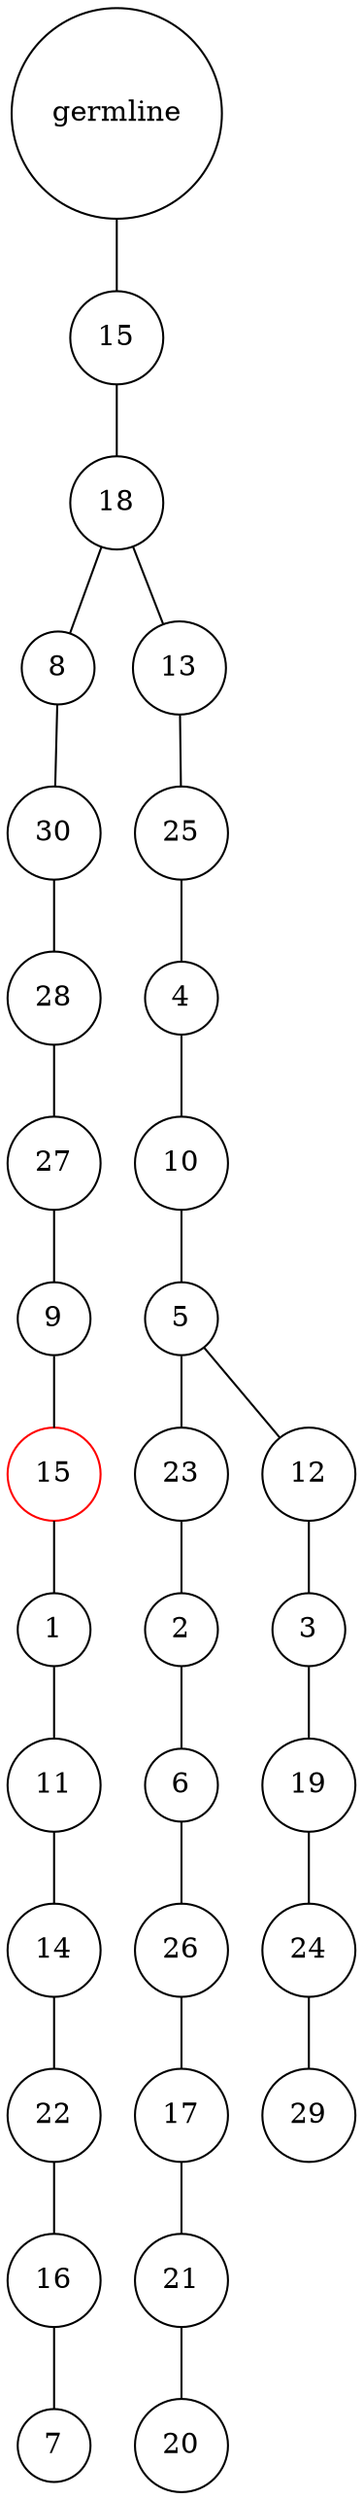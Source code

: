 graph {
	rankdir=UD;
	splines=line;
	node [shape=circle]
	"0x7f3c37ccda60" [label="germline"];
	"0x7f3c37ccda90" [label="15"];
	"0x7f3c37ccda60" -- "0x7f3c37ccda90" ;
	"0x7f3c37ccdac0" [label="18"];
	"0x7f3c37ccda90" -- "0x7f3c37ccdac0" ;
	"0x7f3c37ccdaf0" [label="8"];
	"0x7f3c37ccdac0" -- "0x7f3c37ccdaf0" ;
	"0x7f3c37ccdb20" [label="30"];
	"0x7f3c37ccdaf0" -- "0x7f3c37ccdb20" ;
	"0x7f3c37ccdb50" [label="28"];
	"0x7f3c37ccdb20" -- "0x7f3c37ccdb50" ;
	"0x7f3c37ccdb80" [label="27"];
	"0x7f3c37ccdb50" -- "0x7f3c37ccdb80" ;
	"0x7f3c37ccdbb0" [label="9"];
	"0x7f3c37ccdb80" -- "0x7f3c37ccdbb0" ;
	"0x7f3c37ccdbe0" [label="15",color="red"];
	"0x7f3c37ccdbb0" -- "0x7f3c37ccdbe0" ;
	"0x7f3c37ccdc10" [label="1"];
	"0x7f3c37ccdbe0" -- "0x7f3c37ccdc10" ;
	"0x7f3c37ccdc40" [label="11"];
	"0x7f3c37ccdc10" -- "0x7f3c37ccdc40" ;
	"0x7f3c37ccdc70" [label="14"];
	"0x7f3c37ccdc40" -- "0x7f3c37ccdc70" ;
	"0x7f3c37ccdca0" [label="22"];
	"0x7f3c37ccdc70" -- "0x7f3c37ccdca0" ;
	"0x7f3c37ccdcd0" [label="16"];
	"0x7f3c37ccdca0" -- "0x7f3c37ccdcd0" ;
	"0x7f3c37ccdd00" [label="7"];
	"0x7f3c37ccdcd0" -- "0x7f3c37ccdd00" ;
	"0x7f3c37ccdd30" [label="13"];
	"0x7f3c37ccdac0" -- "0x7f3c37ccdd30" ;
	"0x7f3c37ccdd60" [label="25"];
	"0x7f3c37ccdd30" -- "0x7f3c37ccdd60" ;
	"0x7f3c37ccdd90" [label="4"];
	"0x7f3c37ccdd60" -- "0x7f3c37ccdd90" ;
	"0x7f3c37ccddc0" [label="10"];
	"0x7f3c37ccdd90" -- "0x7f3c37ccddc0" ;
	"0x7f3c37ccddf0" [label="5"];
	"0x7f3c37ccddc0" -- "0x7f3c37ccddf0" ;
	"0x7f3c37ccde20" [label="23"];
	"0x7f3c37ccddf0" -- "0x7f3c37ccde20" ;
	"0x7f3c37ccde50" [label="2"];
	"0x7f3c37ccde20" -- "0x7f3c37ccde50" ;
	"0x7f3c37ccde80" [label="6"];
	"0x7f3c37ccde50" -- "0x7f3c37ccde80" ;
	"0x7f3c37ccdeb0" [label="26"];
	"0x7f3c37ccde80" -- "0x7f3c37ccdeb0" ;
	"0x7f3c37ccdee0" [label="17"];
	"0x7f3c37ccdeb0" -- "0x7f3c37ccdee0" ;
	"0x7f3c37ccdf10" [label="21"];
	"0x7f3c37ccdee0" -- "0x7f3c37ccdf10" ;
	"0x7f3c37ccdf40" [label="20"];
	"0x7f3c37ccdf10" -- "0x7f3c37ccdf40" ;
	"0x7f3c37ccdf70" [label="12"];
	"0x7f3c37ccddf0" -- "0x7f3c37ccdf70" ;
	"0x7f3c37ccdfa0" [label="3"];
	"0x7f3c37ccdf70" -- "0x7f3c37ccdfa0" ;
	"0x7f3c37ccdfd0" [label="19"];
	"0x7f3c37ccdfa0" -- "0x7f3c37ccdfd0" ;
	"0x7f3c37cdb040" [label="24"];
	"0x7f3c37ccdfd0" -- "0x7f3c37cdb040" ;
	"0x7f3c37cdb070" [label="29"];
	"0x7f3c37cdb040" -- "0x7f3c37cdb070" ;
}
